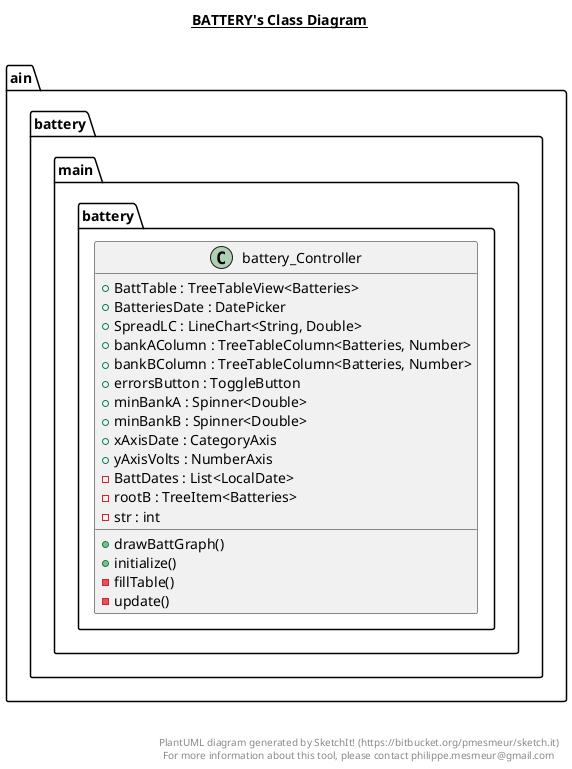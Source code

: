 @startuml

title __BATTERY's Class Diagram__\n


    namespace ain {
      namespace battery {
        class main.battery.battery_Controller {
            + BattTable : TreeTableView<Batteries>
            + BatteriesDate : DatePicker
            + SpreadLC : LineChart<String, Double>
            + bankAColumn : TreeTableColumn<Batteries, Number>
            + bankBColumn : TreeTableColumn<Batteries, Number>
            + errorsButton : ToggleButton
            + minBankA : Spinner<Double>
            + minBankB : Spinner<Double>
            + xAxisDate : CategoryAxis
            + yAxisVolts : NumberAxis
            - BattDates : List<LocalDate>
            - rootB : TreeItem<Batteries>
            - str : int
            + drawBattGraph()
            + initialize()
            - fillTable()
            - update()
        }
      }
    }

  



right footer


PlantUML diagram generated by SketchIt! (https://bitbucket.org/pmesmeur/sketch.it)
For more information about this tool, please contact philippe.mesmeur@gmail.com
endfooter

@enduml
